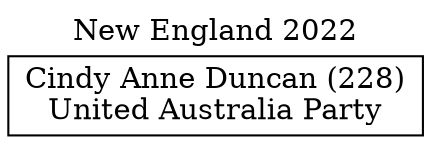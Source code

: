 // House preference flow
digraph "Cindy Anne Duncan (228)_New England_2022" {
	graph [label="New England 2022" labelloc=t mclimit=2]
	node [shape=box]
	"Cindy Anne Duncan (228)" [label="Cindy Anne Duncan (228)
United Australia Party"]
}
